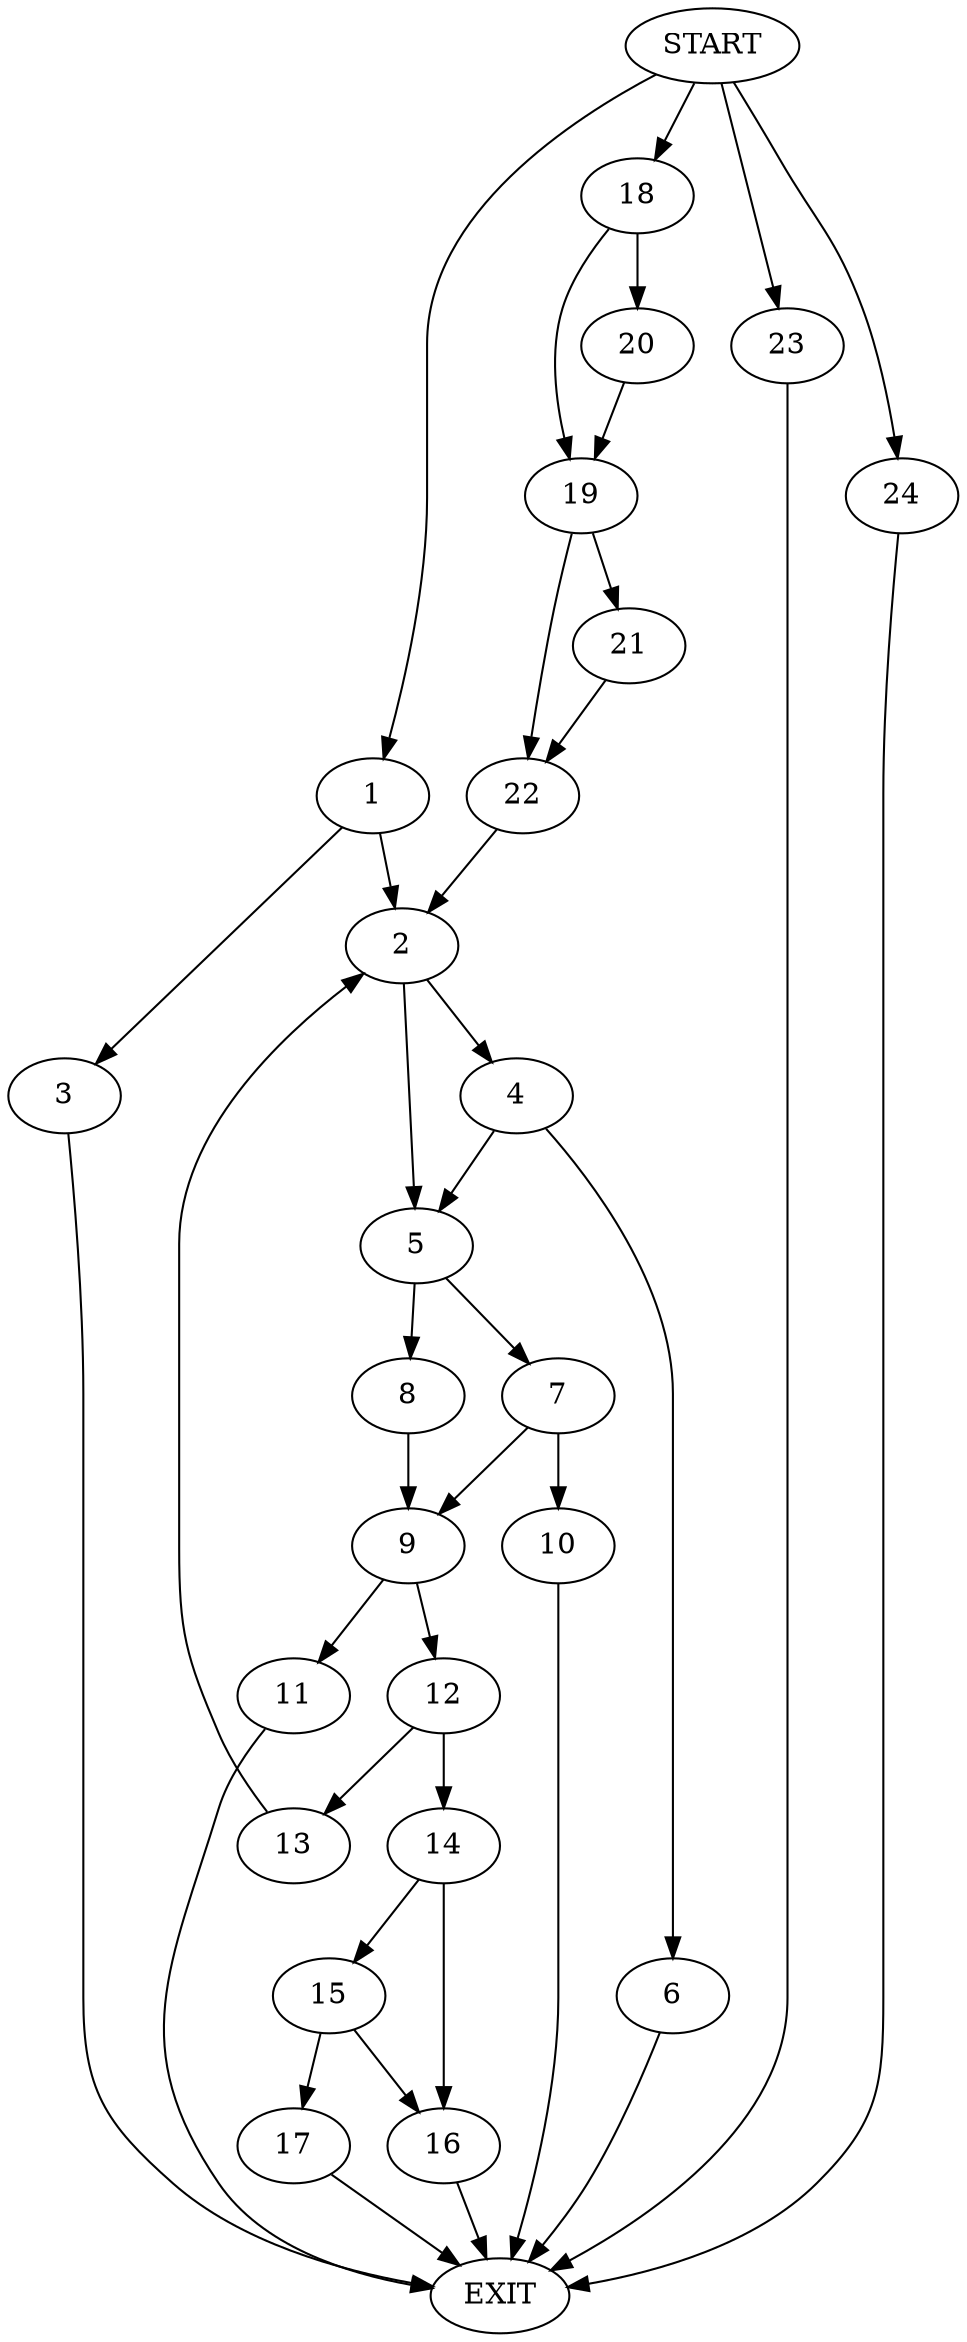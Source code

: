 digraph {
0 [label="START"]
25 [label="EXIT"]
0 -> 1
1 -> 2
1 -> 3
3 -> 25
2 -> 4
2 -> 5
4 -> 6
4 -> 5
5 -> 7
5 -> 8
6 -> 25
7 -> 9
7 -> 10
8 -> 9
9 -> 11
9 -> 12
10 -> 25
11 -> 25
12 -> 13
12 -> 14
14 -> 15
14 -> 16
13 -> 2
16 -> 25
15 -> 17
15 -> 16
17 -> 25
0 -> 18
18 -> 19
18 -> 20
19 -> 21
19 -> 22
20 -> 19
21 -> 22
22 -> 2
0 -> 23
23 -> 25
0 -> 24
24 -> 25
}

